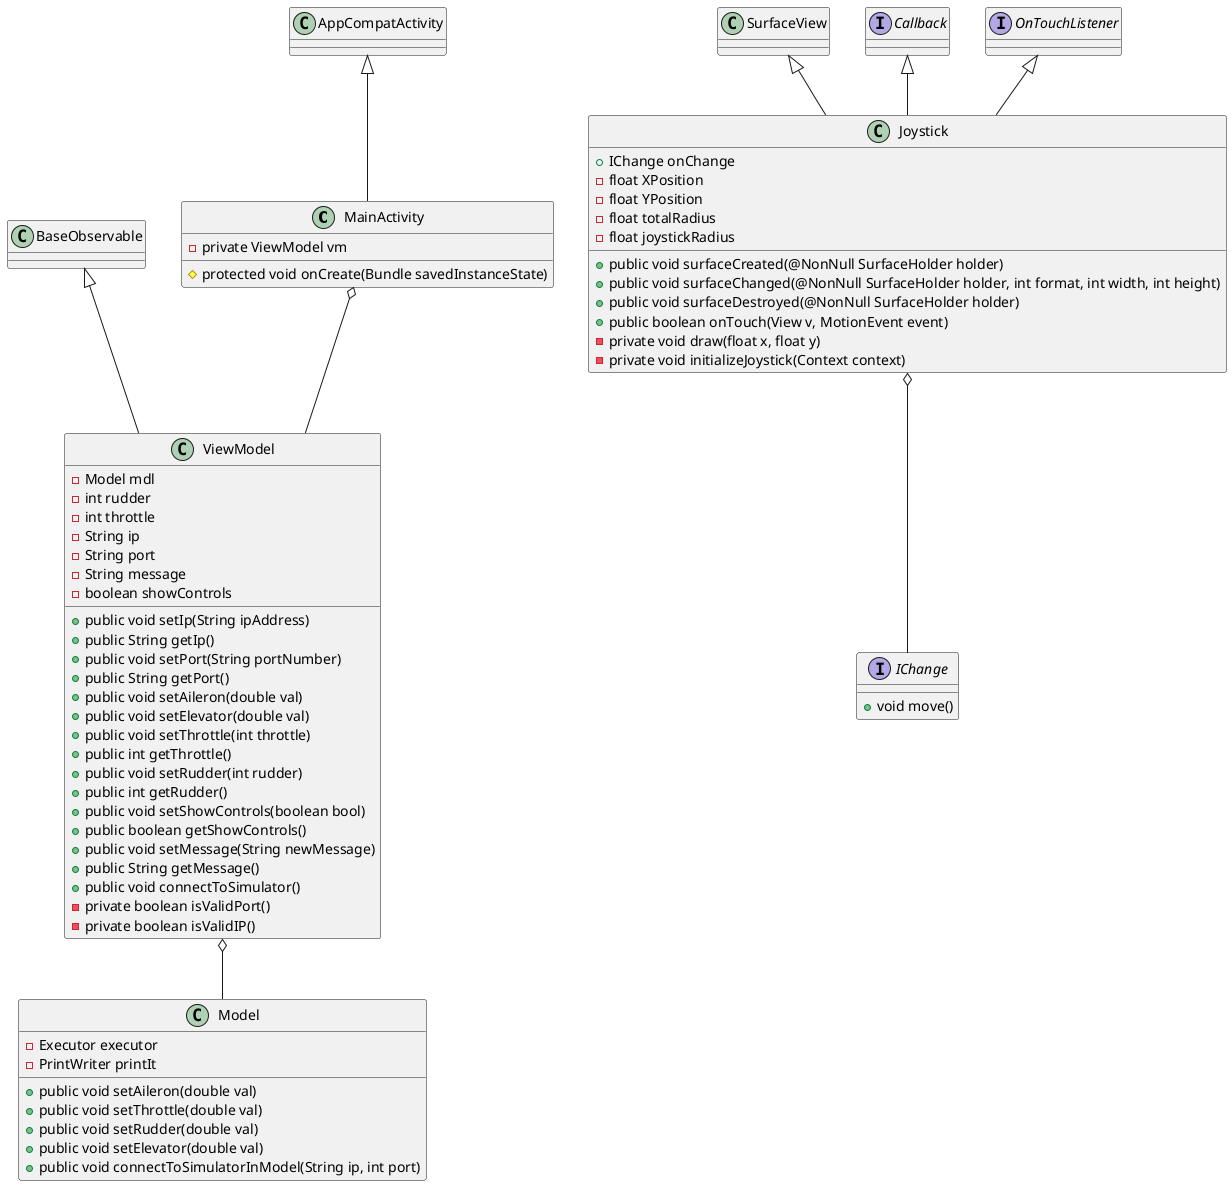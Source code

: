@startuml

MainActivity o-- ViewModel
ViewModel o-- Model
AppCompatActivity <|-- MainActivity
BaseObservable <|-- ViewModel
SurfaceView <|-- Joystick
Callback <|-- Joystick
OnTouchListener <|-- Joystick
Joystick o-- IChange

class MainActivity {
    - private ViewModel vm
    # protected void onCreate(Bundle savedInstanceState)
}

class Joystick {
    + IChange onChange
    - float XPosition
    - float YPosition
    - float totalRadius
    - float joystickRadius
    + public void surfaceCreated(@NonNull SurfaceHolder holder)
    + public void surfaceChanged(@NonNull SurfaceHolder holder, int format, int width, int height)
    + public void surfaceDestroyed(@NonNull SurfaceHolder holder)
    + public boolean onTouch(View v, MotionEvent event)
    - private void draw(float x, float y)
    - private void initializeJoystick(Context context)
}

class ViewModel {
    - Model mdl
    - int rudder
    - int throttle
    - String ip
    - String port
    - String message
    - boolean showControls
    + public void setIp(String ipAddress)
    + public String getIp()
    + public void setPort(String portNumber)
    + public String getPort()
    + public void setAileron(double val)
    + public void setElevator(double val)
    + public void setThrottle(int throttle)
    + public int getThrottle()
    + public void setRudder(int rudder)
    + public int getRudder()
    + public void setShowControls(boolean bool)
    + public boolean getShowControls()
    + public void setMessage(String newMessage)
    + public String getMessage()
    + public void connectToSimulator()
    - private boolean isValidPort()
    - private boolean isValidIP()
}

class Model {
    - Executor executor
    - PrintWriter printIt
    + public void setAileron(double val)
    + public void setThrottle(double val)
    + public void setRudder(double val)
    + public void setElevator(double val)
    + public void connectToSimulatorInModel(String ip, int port)
}

interface IChange {
    + void move()
}

interface OnTouchListener {
}

interface Callback {
}

@enduml
